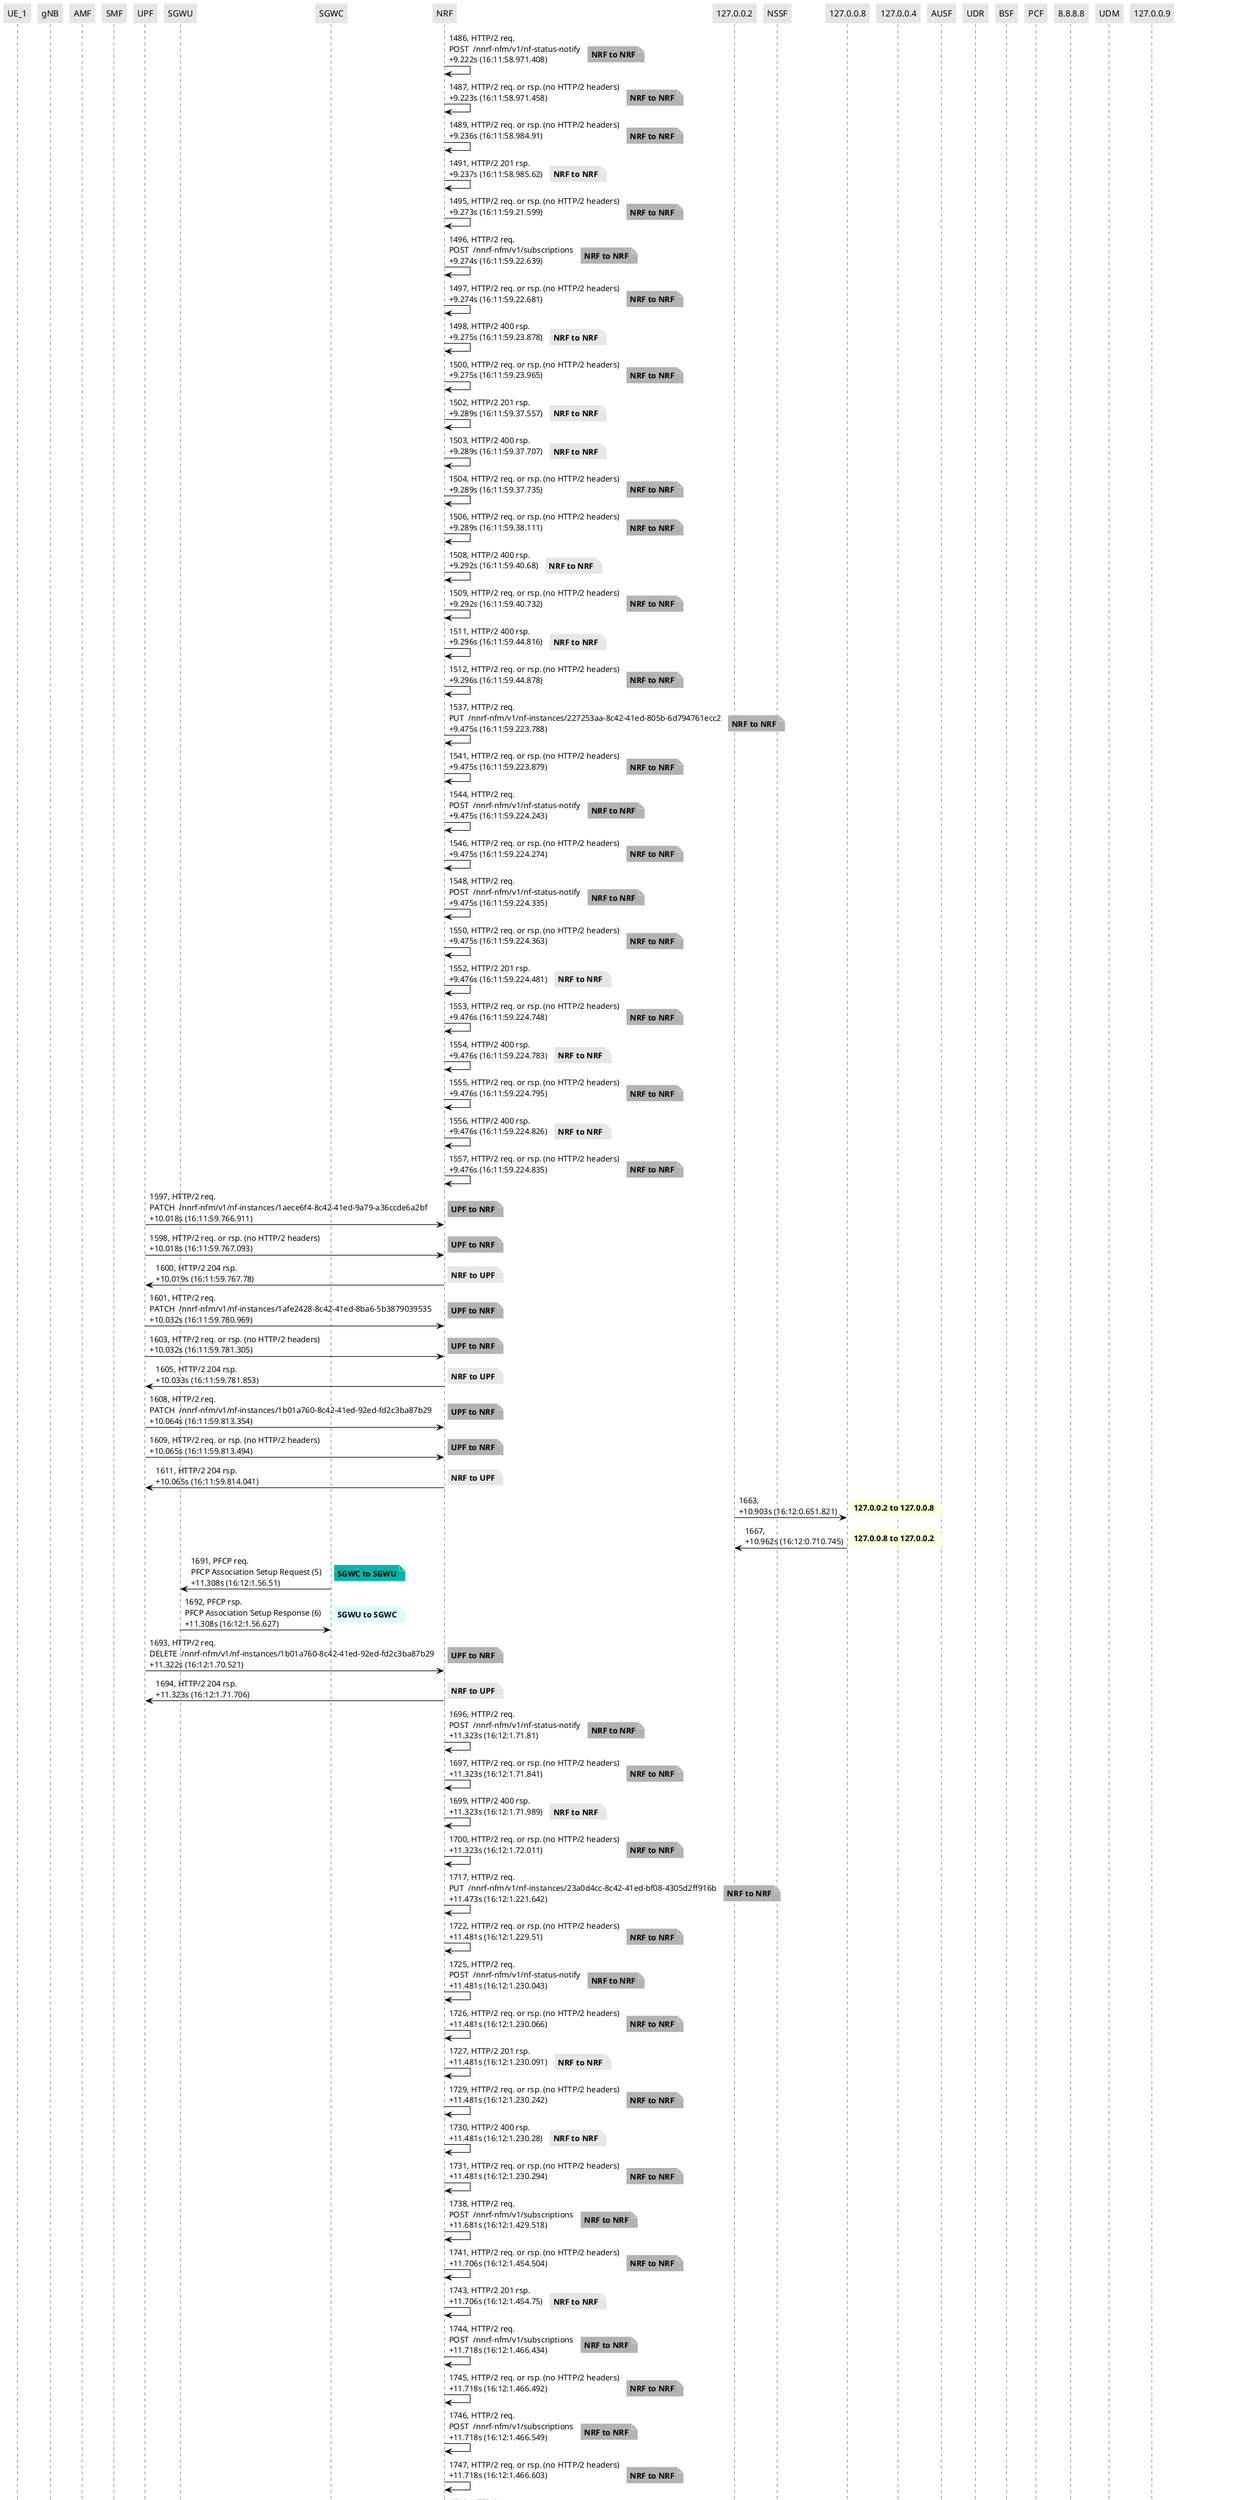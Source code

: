 @startuml
skinparam shadowing false
skinparam NoteBorderColor white
skinparam sequence {
    ArrowColor black
    LifeLineBorderColor black
    LifeLineBackgroundColor black
    ParticipantBorderColor white
    ParticipantBackgroundColor #e6e6e6
}
participant "UE_1"
participant "gNB"
participant "AMF"
participant "SMF"
participant "UPF"
participant "SGWU"
participant "SGWC"
participant "NRF"
participant "127.0.0.2"
participant "NSSF"
participant "127.0.0.8"
participant "127.0.0.4"
participant "AUSF"
participant "UDR"
participant "BSF"
participant "PCF"
participant "8.8.8.8"
participant "UDM"
participant "127.0.0.9"

"NRF" -> "NRF": 1486, HTTP/2 req.\nPOST  /nnrf-nfm/v1/nf-status-notify\n+9.222s (16:11:58.971.408)

note right #b3b3b3
**NRF to NRF**
end note

"NRF" -> "NRF": 1487, HTTP/2 req. or rsp. (no HTTP/2 headers)\n+9.223s (16:11:58.971.458)

note right #b3b3b3
**NRF to NRF**
end note

"NRF" -> "NRF": 1489, HTTP/2 req. or rsp. (no HTTP/2 headers)\n+9.236s (16:11:58.984.91)

note right #b3b3b3
**NRF to NRF**
end note

"NRF" -> "NRF": 1491, HTTP/2 201 rsp.\n+9.237s (16:11:58.985.62)

note right #e6e6e6
**NRF to NRF**
end note

"NRF" -> "NRF": 1495, HTTP/2 req. or rsp. (no HTTP/2 headers)\n+9.273s (16:11:59.21.599)

note right #b3b3b3
**NRF to NRF**
end note

"NRF" -> "NRF": 1496, HTTP/2 req.\nPOST  /nnrf-nfm/v1/subscriptions\n+9.274s (16:11:59.22.639)

note right #b3b3b3
**NRF to NRF**
end note

"NRF" -> "NRF": 1497, HTTP/2 req. or rsp. (no HTTP/2 headers)\n+9.274s (16:11:59.22.681)

note right #b3b3b3
**NRF to NRF**
end note

"NRF" -> "NRF": 1498, HTTP/2 400 rsp.\n+9.275s (16:11:59.23.878)

note right #e6e6e6
**NRF to NRF**
end note

"NRF" -> "NRF": 1500, HTTP/2 req. or rsp. (no HTTP/2 headers)\n+9.275s (16:11:59.23.965)

note right #b3b3b3
**NRF to NRF**
end note

"NRF" -> "NRF": 1502, HTTP/2 201 rsp.\n+9.289s (16:11:59.37.557)

note right #e6e6e6
**NRF to NRF**
end note

"NRF" -> "NRF": 1503, HTTP/2 400 rsp.\n+9.289s (16:11:59.37.707)

note right #e6e6e6
**NRF to NRF**
end note

"NRF" -> "NRF": 1504, HTTP/2 req. or rsp. (no HTTP/2 headers)\n+9.289s (16:11:59.37.735)

note right #b3b3b3
**NRF to NRF**
end note

"NRF" -> "NRF": 1506, HTTP/2 req. or rsp. (no HTTP/2 headers)\n+9.289s (16:11:59.38.111)

note right #b3b3b3
**NRF to NRF**
end note

"NRF" -> "NRF": 1508, HTTP/2 400 rsp.\n+9.292s (16:11:59.40.68)

note right #e6e6e6
**NRF to NRF**
end note

"NRF" -> "NRF": 1509, HTTP/2 req. or rsp. (no HTTP/2 headers)\n+9.292s (16:11:59.40.732)

note right #b3b3b3
**NRF to NRF**
end note

"NRF" -> "NRF": 1511, HTTP/2 400 rsp.\n+9.296s (16:11:59.44.816)

note right #e6e6e6
**NRF to NRF**
end note

"NRF" -> "NRF": 1512, HTTP/2 req. or rsp. (no HTTP/2 headers)\n+9.296s (16:11:59.44.878)

note right #b3b3b3
**NRF to NRF**
end note

"NRF" -> "NRF": 1537, HTTP/2 req.\nPUT  /nnrf-nfm/v1/nf-instances/227253aa-8c42-41ed-805b-6d794761ecc2\n+9.475s (16:11:59.223.788)

note right #b3b3b3
**NRF to NRF**
end note

"NRF" -> "NRF": 1541, HTTP/2 req. or rsp. (no HTTP/2 headers)\n+9.475s (16:11:59.223.879)

note right #b3b3b3
**NRF to NRF**
end note

"NRF" -> "NRF": 1544, HTTP/2 req.\nPOST  /nnrf-nfm/v1/nf-status-notify\n+9.475s (16:11:59.224.243)

note right #b3b3b3
**NRF to NRF**
end note

"NRF" -> "NRF": 1546, HTTP/2 req. or rsp. (no HTTP/2 headers)\n+9.475s (16:11:59.224.274)

note right #b3b3b3
**NRF to NRF**
end note

"NRF" -> "NRF": 1548, HTTP/2 req.\nPOST  /nnrf-nfm/v1/nf-status-notify\n+9.475s (16:11:59.224.335)

note right #b3b3b3
**NRF to NRF**
end note

"NRF" -> "NRF": 1550, HTTP/2 req. or rsp. (no HTTP/2 headers)\n+9.475s (16:11:59.224.363)

note right #b3b3b3
**NRF to NRF**
end note

"NRF" -> "NRF": 1552, HTTP/2 201 rsp.\n+9.476s (16:11:59.224.481)

note right #e6e6e6
**NRF to NRF**
end note

"NRF" -> "NRF": 1553, HTTP/2 req. or rsp. (no HTTP/2 headers)\n+9.476s (16:11:59.224.748)

note right #b3b3b3
**NRF to NRF**
end note

"NRF" -> "NRF": 1554, HTTP/2 400 rsp.\n+9.476s (16:11:59.224.783)

note right #e6e6e6
**NRF to NRF**
end note

"NRF" -> "NRF": 1555, HTTP/2 req. or rsp. (no HTTP/2 headers)\n+9.476s (16:11:59.224.795)

note right #b3b3b3
**NRF to NRF**
end note

"NRF" -> "NRF": 1556, HTTP/2 400 rsp.\n+9.476s (16:11:59.224.826)

note right #e6e6e6
**NRF to NRF**
end note

"NRF" -> "NRF": 1557, HTTP/2 req. or rsp. (no HTTP/2 headers)\n+9.476s (16:11:59.224.835)

note right #b3b3b3
**NRF to NRF**
end note

"UPF" -> "NRF": 1597, HTTP/2 req.\nPATCH  /nnrf-nfm/v1/nf-instances/1aece6f4-8c42-41ed-9a79-a36ccde6a2bf\n+10.018s (16:11:59.766.911)

note right #b3b3b3
**UPF to NRF**
end note

"UPF" -> "NRF": 1598, HTTP/2 req. or rsp. (no HTTP/2 headers)\n+10.018s (16:11:59.767.093)

note right #b3b3b3
**UPF to NRF**
end note

"NRF" -> "UPF": 1600, HTTP/2 204 rsp.\n+10.019s (16:11:59.767.78)

note right #e6e6e6
**NRF to UPF**
end note

"UPF" -> "NRF": 1601, HTTP/2 req.\nPATCH  /nnrf-nfm/v1/nf-instances/1afe2428-8c42-41ed-8ba6-5b3879039535\n+10.032s (16:11:59.780.969)

note right #b3b3b3
**UPF to NRF**
end note

"UPF" -> "NRF": 1603, HTTP/2 req. or rsp. (no HTTP/2 headers)\n+10.032s (16:11:59.781.305)

note right #b3b3b3
**UPF to NRF**
end note

"NRF" -> "UPF": 1605, HTTP/2 204 rsp.\n+10.033s (16:11:59.781.853)

note right #e6e6e6
**NRF to UPF**
end note

"UPF" -> "NRF": 1608, HTTP/2 req.\nPATCH  /nnrf-nfm/v1/nf-instances/1b01a760-8c42-41ed-92ed-fd2c3ba87b29\n+10.064s (16:11:59.813.354)

note right #b3b3b3
**UPF to NRF**
end note

"UPF" -> "NRF": 1609, HTTP/2 req. or rsp. (no HTTP/2 headers)\n+10.065s (16:11:59.813.494)

note right #b3b3b3
**UPF to NRF**
end note

"NRF" -> "UPF": 1611, HTTP/2 204 rsp.\n+10.065s (16:11:59.814.041)

note right #e6e6e6
**NRF to UPF**
end note

"127.0.0.2" -> "127.0.0.8": 1663, \n+10.903s (16:12:0.651.821)

note right
**127.0.0.2 to 127.0.0.8**
end note

"127.0.0.8" -> "127.0.0.2": 1667, \n+10.962s (16:12:0.710.745)

note right
**127.0.0.8 to 127.0.0.2**
end note

"SGWC" -> "SGWU": 1691, PFCP req.\nPFCP Association Setup Request (5)\n+11.308s (16:12:1.56.51)

note right #03B5AA
**SGWC to SGWU**
end note

"SGWU" -> "SGWC": 1692, PFCP rsp.\nPFCP Association Setup Response (6)\n+11.308s (16:12:1.56.627)

note right #D7FEFC
**SGWU to SGWC**
end note

"UPF" -> "NRF": 1693, HTTP/2 req.\nDELETE  /nnrf-nfm/v1/nf-instances/1b01a760-8c42-41ed-92ed-fd2c3ba87b29\n+11.322s (16:12:1.70.521)

note right #b3b3b3
**UPF to NRF**
end note

"NRF" -> "UPF": 1694, HTTP/2 204 rsp.\n+11.323s (16:12:1.71.706)

note right #e6e6e6
**NRF to UPF**
end note

"NRF" -> "NRF": 1696, HTTP/2 req.\nPOST  /nnrf-nfm/v1/nf-status-notify\n+11.323s (16:12:1.71.81)

note right #b3b3b3
**NRF to NRF**
end note

"NRF" -> "NRF": 1697, HTTP/2 req. or rsp. (no HTTP/2 headers)\n+11.323s (16:12:1.71.841)

note right #b3b3b3
**NRF to NRF**
end note

"NRF" -> "NRF": 1699, HTTP/2 400 rsp.\n+11.323s (16:12:1.71.989)

note right #e6e6e6
**NRF to NRF**
end note

"NRF" -> "NRF": 1700, HTTP/2 req. or rsp. (no HTTP/2 headers)\n+11.323s (16:12:1.72.011)

note right #b3b3b3
**NRF to NRF**
end note

"NRF" -> "NRF": 1717, HTTP/2 req.\nPUT  /nnrf-nfm/v1/nf-instances/23a0d4cc-8c42-41ed-bf08-4305d2ff916b\n+11.473s (16:12:1.221.642)

note right #b3b3b3
**NRF to NRF**
end note

"NRF" -> "NRF": 1722, HTTP/2 req. or rsp. (no HTTP/2 headers)\n+11.481s (16:12:1.229.51)

note right #b3b3b3
**NRF to NRF**
end note

"NRF" -> "NRF": 1725, HTTP/2 req.\nPOST  /nnrf-nfm/v1/nf-status-notify\n+11.481s (16:12:1.230.043)

note right #b3b3b3
**NRF to NRF**
end note

"NRF" -> "NRF": 1726, HTTP/2 req. or rsp. (no HTTP/2 headers)\n+11.481s (16:12:1.230.066)

note right #b3b3b3
**NRF to NRF**
end note

"NRF" -> "NRF": 1727, HTTP/2 201 rsp.\n+11.481s (16:12:1.230.091)

note right #e6e6e6
**NRF to NRF**
end note

"NRF" -> "NRF": 1729, HTTP/2 req. or rsp. (no HTTP/2 headers)\n+11.481s (16:12:1.230.242)

note right #b3b3b3
**NRF to NRF**
end note

"NRF" -> "NRF": 1730, HTTP/2 400 rsp.\n+11.481s (16:12:1.230.28)

note right #e6e6e6
**NRF to NRF**
end note

"NRF" -> "NRF": 1731, HTTP/2 req. or rsp. (no HTTP/2 headers)\n+11.481s (16:12:1.230.294)

note right #b3b3b3
**NRF to NRF**
end note

"NRF" -> "NRF": 1738, HTTP/2 req.\nPOST  /nnrf-nfm/v1/subscriptions\n+11.681s (16:12:1.429.518)

note right #b3b3b3
**NRF to NRF**
end note

"NRF" -> "NRF": 1741, HTTP/2 req. or rsp. (no HTTP/2 headers)\n+11.706s (16:12:1.454.504)

note right #b3b3b3
**NRF to NRF**
end note

"NRF" -> "NRF": 1743, HTTP/2 201 rsp.\n+11.706s (16:12:1.454.75)

note right #e6e6e6
**NRF to NRF**
end note

"NRF" -> "NRF": 1744, HTTP/2 req.\nPOST  /nnrf-nfm/v1/subscriptions\n+11.718s (16:12:1.466.434)

note right #b3b3b3
**NRF to NRF**
end note

"NRF" -> "NRF": 1745, HTTP/2 req. or rsp. (no HTTP/2 headers)\n+11.718s (16:12:1.466.492)

note right #b3b3b3
**NRF to NRF**
end note

"NRF" -> "NRF": 1746, HTTP/2 req.\nPOST  /nnrf-nfm/v1/subscriptions\n+11.718s (16:12:1.466.549)

note right #b3b3b3
**NRF to NRF**
end note

"NRF" -> "NRF": 1747, HTTP/2 req. or rsp. (no HTTP/2 headers)\n+11.718s (16:12:1.466.603)

note right #b3b3b3
**NRF to NRF**
end note

"NRF" -> "NRF": 1748, HTTP/2 req.\nPOST  /nnrf-nfm/v1/subscriptions\n+11.718s (16:12:1.466.647)

note right #b3b3b3
**NRF to NRF**
end note

"NRF" -> "NRF": 1749, HTTP/2 req. or rsp. (no HTTP/2 headers)\n+11.718s (16:12:1.466.665)

note right #b3b3b3
**NRF to NRF**
end note

"NRF" -> "NRF": 1750, HTTP/2 req.\nPOST  /nnrf-nfm/v1/subscriptions\n+11.718s (16:12:1.466.704)

note right #b3b3b3
**NRF to NRF**
end note

"NRF" -> "NRF": 1751, HTTP/2 req. or rsp. (no HTTP/2 headers)\n+11.718s (16:12:1.466.721)

note right #b3b3b3
**NRF to NRF**
end note

"NRF" -> "NRF": 1752, HTTP/2 req.\nPOST  /nnrf-nfm/v1/subscriptions\n+11.718s (16:12:1.466.757)

note right #b3b3b3
**NRF to NRF**
end note

"NRF" -> "NRF": 1753, HTTP/2 req. or rsp. (no HTTP/2 headers)\n+11.718s (16:12:1.466.773)

note right #b3b3b3
**NRF to NRF**
end note

"NRF" -> "NRF": 1756, HTTP/2 req. or rsp. (no HTTP/2 headers)\n+11.733s (16:12:1.482.004)

note right #b3b3b3
**NRF to NRF**
end note

"NRF" -> "NRF": 1757, HTTP/2 201 rsp.\n+11.733s (16:12:1.482.265)

note right #e6e6e6
**NRF to NRF**
end note

"NRF" -> "NRF": 1758, HTTP/2 req. or rsp. (no HTTP/2 headers)\n+11.733s (16:12:1.482.283)

note right #b3b3b3
**NRF to NRF**
end note

"NRF" -> "NRF": 1759, HTTP/2 201 rsp.\n+11.733s (16:12:1.482.352)

note right #e6e6e6
**NRF to NRF**
end note

"NRF" -> "NRF": 1760, HTTP/2 req. or rsp. (no HTTP/2 headers)\n+11.733s (16:12:1.482.366)

note right #b3b3b3
**NRF to NRF**
end note

"NRF" -> "NRF": 1761, HTTP/2 201 rsp.\n+11.734s (16:12:1.482.545)

note right #e6e6e6
**NRF to NRF**
end note

"NRF" -> "NRF": 1762, HTTP/2 req. or rsp. (no HTTP/2 headers)\n+11.734s (16:12:1.482.564)

note right #b3b3b3
**NRF to NRF**
end note

"NRF" -> "NRF": 1763, HTTP/2 201 rsp.\n+11.734s (16:12:1.482.635)

note right #e6e6e6
**NRF to NRF**
end note

"NRF" -> "NRF": 1764, HTTP/2 req. or rsp. (no HTTP/2 headers)\n+11.734s (16:12:1.482.65)

note right #b3b3b3
**NRF to NRF**
end note

"NRF" -> "NRF": 1765, HTTP/2 201 rsp.\n+11.734s (16:12:1.482.72)

note right #e6e6e6
**NRF to NRF**
end note

"NRF" -> "NRF": 1767, HTTP/2 req. or rsp. (no HTTP/2 headers)\n+11.734s (16:12:1.482.858)

note right #b3b3b3
**NRF to NRF**
end note

"NRF" -> "NRF": 1781, HTTP/2 req.\nPATCH  /nnrf-nfm/v1/nf-instances/1de03582-8c42-41ed-86c5-cd08fab1e8b4\n+11.833s (16:12:1.581.981)

note right #b3b3b3
**NRF to NRF**
end note

"NRF" -> "NRF": 1782, HTTP/2 req. or rsp. (no HTTP/2 headers)\n+11.833s (16:12:1.582.021)

note right #b3b3b3
**NRF to NRF**
end note

"NRF" -> "NRF": 1784, HTTP/2 204 rsp.\n+11.833s (16:12:1.582.186)

note right #e6e6e6
**NRF to NRF**
end note

"127.0.0.2" -> "127.0.0.8": 1801, \n+11.972s (16:12:1.720.508)

note right
**127.0.0.2 to 127.0.0.8**
end note

"127.0.0.8" -> "127.0.0.2": 1803, \n+11.972s (16:12:1.720.879)

note right
**127.0.0.8 to 127.0.0.2**
end note

"127.0.0.8" -> "127.0.0.2": 1805, \n+11.972s (16:12:1.721.005)

note right
**127.0.0.8 to 127.0.0.2**
end note

"127.0.0.2" -> "127.0.0.8": 1806, \n+11.973s (16:12:1.722.34)

note right
**127.0.0.2 to 127.0.0.8**
end note

"127.0.0.8" -> "127.0.0.2": 1851, \n+12.191s (16:12:1.940.42)

note right
**127.0.0.8 to 127.0.0.2**
end note

"127.0.0.2" -> "127.0.0.8": 1852, \n+12.194s (16:12:1.943.045)

note right
**127.0.0.2 to 127.0.0.8**
end note

"127.0.0.9" -> "127.0.0.4": 1869, \n+12.393s (16:12:2.142.073)

note right
**127.0.0.9 to 127.0.0.4**
end note

"127.0.0.4" -> "127.0.0.9": 1870, \n+12.397s (16:12:2.145.851)

note right
**127.0.0.4 to 127.0.0.9**
end note

"127.0.0.8" -> "127.0.0.2": 1936, \n+12.729s (16:12:2.477.666)

note right
**127.0.0.8 to 127.0.0.2**
end note

"127.0.0.2" -> "127.0.0.8": 1938, \n+12.729s (16:12:2.478.067)

note right
**127.0.0.2 to 127.0.0.8**
end note

"127.0.0.2" -> "127.0.0.8": 1939, \n+12.729s (16:12:2.478.178)

note right
**127.0.0.2 to 127.0.0.8**
end note

"NRF" -> "NRF": 1952, HTTP/2 req.\nDELETE  /nnrf-nfm/v1/nf-instances/20782a98-8c42-41ed-9dfa-d537dfca911c\n+12.732s (16:12:2.481.427)

note right #b3b3b3
**NRF to NRF**
end note

"NRF" -> "NRF": 1958, HTTP/2 404 rsp.\n+12.734s (16:12:2.482.751)

note right #e6e6e6
**NRF to NRF**
end note

"NRF" -> "NRF": 1960, HTTP/2 req. or rsp. (no HTTP/2 headers)\n+12.734s (16:12:2.482.774)

note right #b3b3b3
**NRF to NRF**
end note

"127.0.0.8" -> "127.0.0.2": 1962, \n+12.744s (16:12:2.493.165)

note right
**127.0.0.8 to 127.0.0.2**
end note

"NRF" -> "NRF": 1988, HTTP/2 req.\nDELETE  /nnrf-nfm/v1/nf-instances/1aece6f4-8c42-41ed-9a79-a36ccde6a2bf\n+12.952s (16:12:2.700.651)

note right #b3b3b3
**NRF to NRF**
end note

"NRF" -> "NRF": 1994, HTTP/2 404 rsp.\n+12.952s (16:12:2.700.972)

note right #e6e6e6
**NRF to NRF**
end note

@enduml
